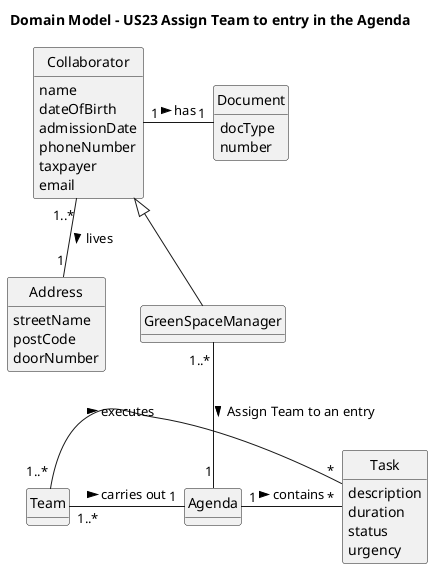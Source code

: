 @startuml
skinparam monochrome true
skinparam packageStyle rectangle
skinparam shadowing false
skinparam classAttributeIconSize 0
hide circle
hide methods

title Domain Model - US23 Assign Team to entry in the Agenda


class Collaborator {
    name
    dateOfBirth
    admissionDate
    phoneNumber
    taxpayer
    email
}

class Document{
    docType
    number
}

class Address {
    streetName
    postCode
    doorNumber
}


class GreenSpaceManager {
}

class Team{
}

class Agenda{}


class Task{
    description
    duration
    status
    urgency
}

Collaborator "1" - "1" Document : has >

Collaborator "1..*" -- "1" Address : lives >

Collaborator  <|--  GreenSpaceManager

GreenSpaceManager "1..*" -- "1" Agenda : Assign Team to an entry >

Team "1..*" - "1" Agenda : carries out >

Team "1..*" - "*" Task : executes >

Agenda "1" - "*" Task : contains >


@enduml